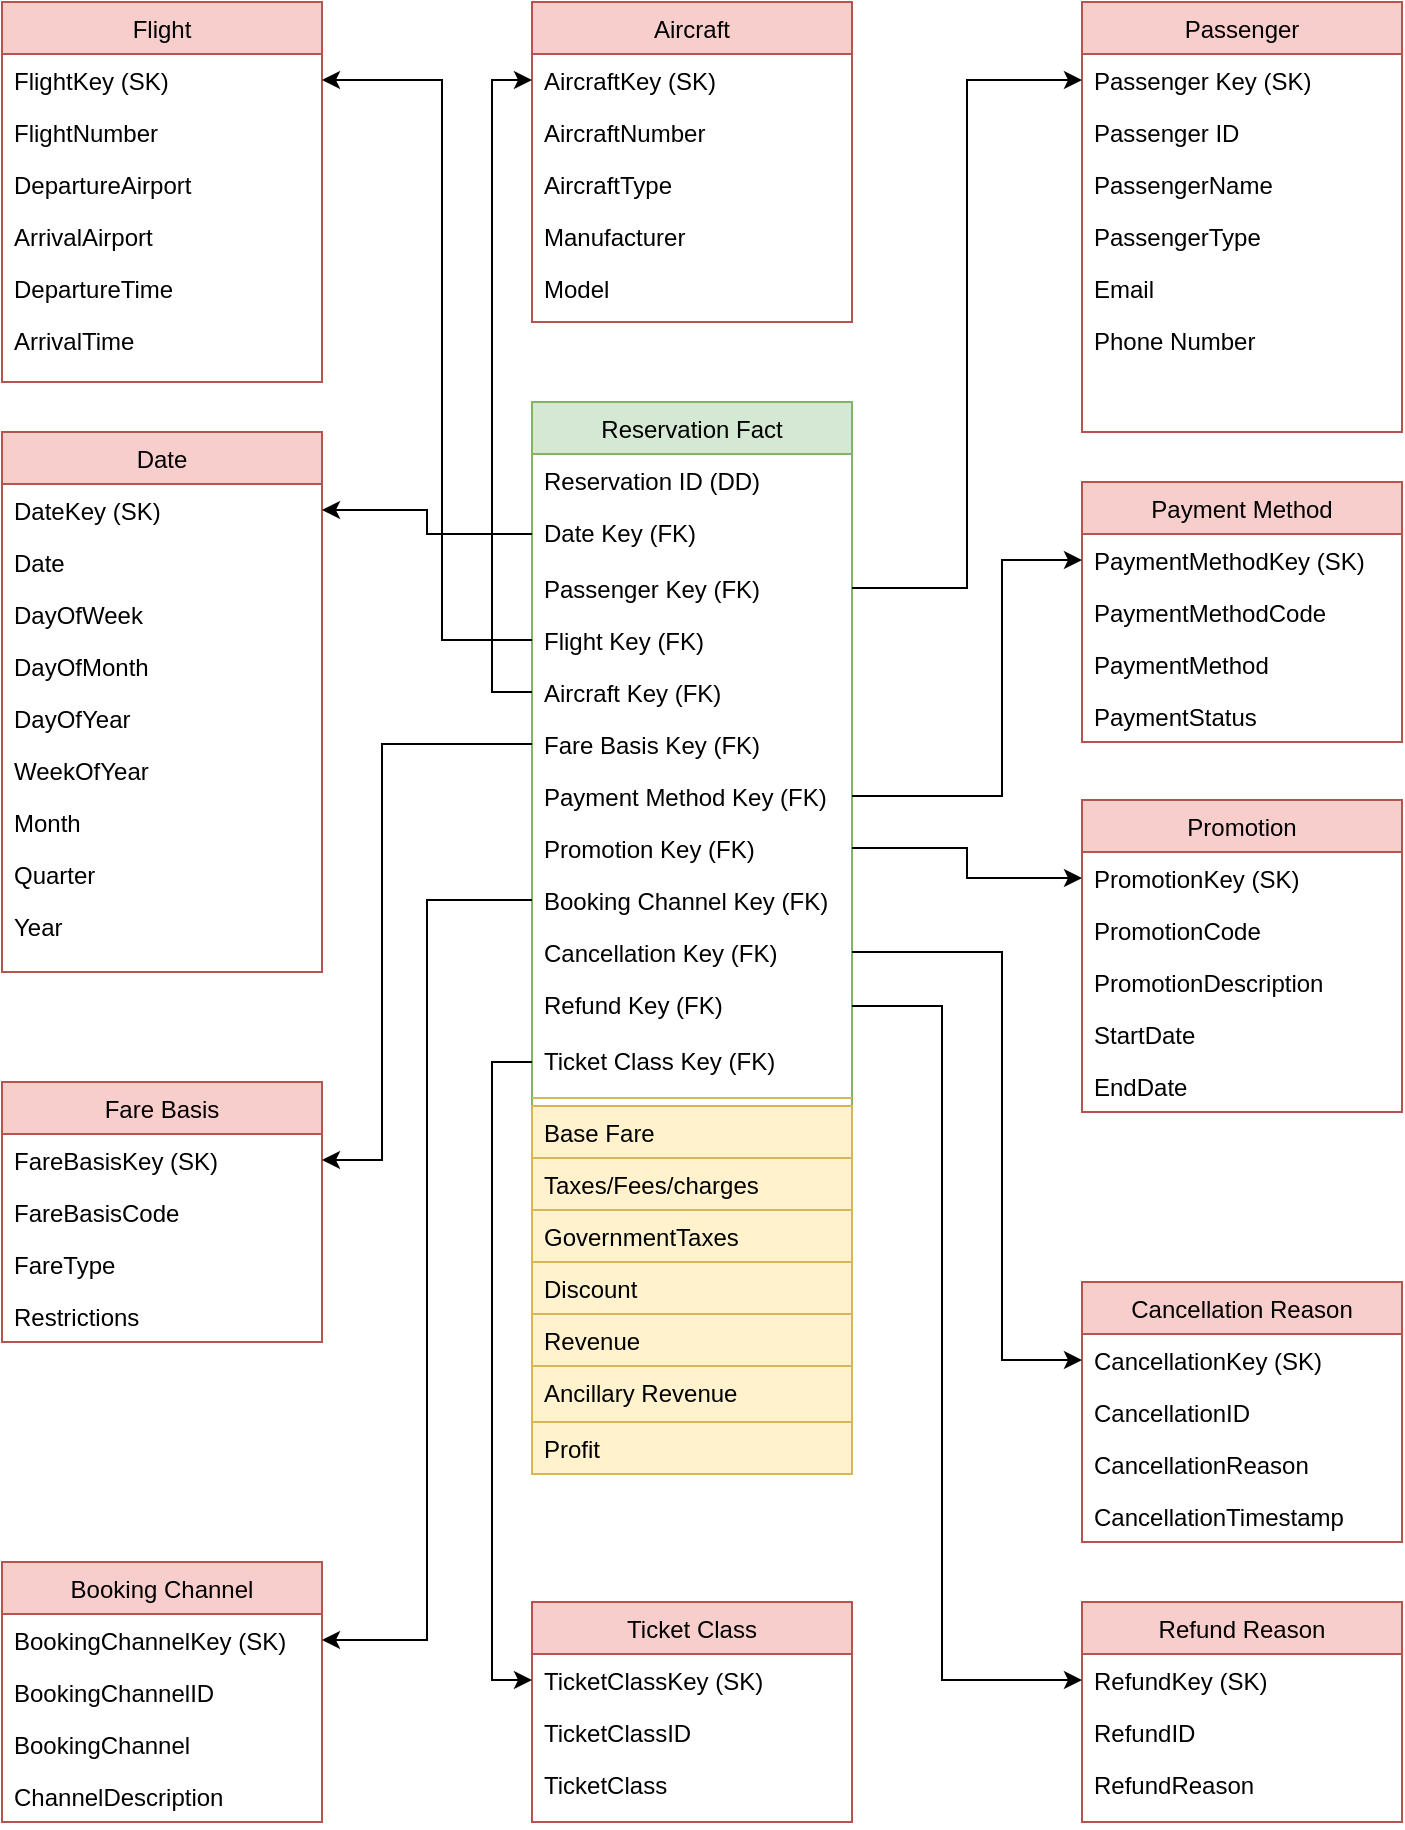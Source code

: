 <mxfile version="22.0.3" type="device" pages="2">
  <diagram id="C5RBs43oDa-KdzZeNtuy" name="Page-1">
    <mxGraphModel dx="1594" dy="2114" grid="1" gridSize="10" guides="1" tooltips="1" connect="1" arrows="1" fold="1" page="1" pageScale="1" pageWidth="827" pageHeight="1169" math="0" shadow="0">
      <root>
        <mxCell id="WIyWlLk6GJQsqaUBKTNV-0" />
        <mxCell id="WIyWlLk6GJQsqaUBKTNV-1" parent="WIyWlLk6GJQsqaUBKTNV-0" />
        <mxCell id="cVLcB30AwRILhtcYXm7A-12" value="Reservation Fact" style="swimlane;fontStyle=0;align=center;verticalAlign=top;childLayout=stackLayout;horizontal=1;startSize=26;horizontalStack=0;resizeParent=1;resizeLast=0;collapsible=1;marginBottom=0;rounded=0;shadow=0;strokeWidth=1;fillColor=#d5e8d4;strokeColor=#82b366;" parent="WIyWlLk6GJQsqaUBKTNV-1" vertex="1">
          <mxGeometry x="365" y="30" width="160" height="536" as="geometry">
            <mxRectangle x="550" y="140" width="160" height="26" as="alternateBounds" />
          </mxGeometry>
        </mxCell>
        <mxCell id="cVLcB30AwRILhtcYXm7A-13" value="Reservation ID (DD)" style="text;align=left;verticalAlign=top;spacingLeft=4;spacingRight=4;overflow=hidden;rotatable=0;points=[[0,0.5],[1,0.5]];portConstraint=eastwest;" parent="cVLcB30AwRILhtcYXm7A-12" vertex="1">
          <mxGeometry y="26" width="160" height="26" as="geometry" />
        </mxCell>
        <mxCell id="cVLcB30AwRILhtcYXm7A-14" value="Date Key (FK)" style="text;align=left;verticalAlign=top;spacingLeft=4;spacingRight=4;overflow=hidden;rotatable=0;points=[[0,0.5],[1,0.5]];portConstraint=eastwest;rounded=0;shadow=0;html=0;" parent="cVLcB30AwRILhtcYXm7A-12" vertex="1">
          <mxGeometry y="52" width="160" height="28" as="geometry" />
        </mxCell>
        <mxCell id="cVLcB30AwRILhtcYXm7A-15" value="Passenger Key (FK)" style="text;align=left;verticalAlign=top;spacingLeft=4;spacingRight=4;overflow=hidden;rotatable=0;points=[[0,0.5],[1,0.5]];portConstraint=eastwest;rounded=0;shadow=0;html=0;" parent="cVLcB30AwRILhtcYXm7A-12" vertex="1">
          <mxGeometry y="80" width="160" height="26" as="geometry" />
        </mxCell>
        <mxCell id="cVLcB30AwRILhtcYXm7A-16" value="Flight Key (FK)" style="text;align=left;verticalAlign=top;spacingLeft=4;spacingRight=4;overflow=hidden;rotatable=0;points=[[0,0.5],[1,0.5]];portConstraint=eastwest;" parent="cVLcB30AwRILhtcYXm7A-12" vertex="1">
          <mxGeometry y="106" width="160" height="26" as="geometry" />
        </mxCell>
        <mxCell id="cVLcB30AwRILhtcYXm7A-17" value="Aircraft Key (FK)" style="text;align=left;verticalAlign=top;spacingLeft=4;spacingRight=4;overflow=hidden;rotatable=0;points=[[0,0.5],[1,0.5]];portConstraint=eastwest;rounded=0;shadow=0;html=0;" parent="cVLcB30AwRILhtcYXm7A-12" vertex="1">
          <mxGeometry y="132" width="160" height="26" as="geometry" />
        </mxCell>
        <mxCell id="cVLcB30AwRILhtcYXm7A-18" value="Fare Basis Key (FK)&#xa; " style="text;align=left;verticalAlign=top;spacingLeft=4;spacingRight=4;overflow=hidden;rotatable=0;points=[[0,0.5],[1,0.5]];portConstraint=eastwest;" parent="cVLcB30AwRILhtcYXm7A-12" vertex="1">
          <mxGeometry y="158" width="160" height="26" as="geometry" />
        </mxCell>
        <mxCell id="cVLcB30AwRILhtcYXm7A-19" value="Payment Method Key (FK)" style="text;align=left;verticalAlign=top;spacingLeft=4;spacingRight=4;overflow=hidden;rotatable=0;points=[[0,0.5],[1,0.5]];portConstraint=eastwest;rounded=0;shadow=0;html=0;" parent="cVLcB30AwRILhtcYXm7A-12" vertex="1">
          <mxGeometry y="184" width="160" height="26" as="geometry" />
        </mxCell>
        <mxCell id="cVLcB30AwRILhtcYXm7A-20" value="Promotion Key (FK)" style="text;align=left;verticalAlign=top;spacingLeft=4;spacingRight=4;overflow=hidden;rotatable=0;points=[[0,0.5],[1,0.5]];portConstraint=eastwest;rounded=0;shadow=0;html=0;" parent="cVLcB30AwRILhtcYXm7A-12" vertex="1">
          <mxGeometry y="210" width="160" height="26" as="geometry" />
        </mxCell>
        <mxCell id="cVLcB30AwRILhtcYXm7A-21" value="Booking Channel Key (FK)" style="text;align=left;verticalAlign=top;spacingLeft=4;spacingRight=4;overflow=hidden;rotatable=0;points=[[0,0.5],[1,0.5]];portConstraint=eastwest;" parent="cVLcB30AwRILhtcYXm7A-12" vertex="1">
          <mxGeometry y="236" width="160" height="26" as="geometry" />
        </mxCell>
        <mxCell id="cVLcB30AwRILhtcYXm7A-22" value="Cancellation Key (FK)" style="text;align=left;verticalAlign=top;spacingLeft=4;spacingRight=4;overflow=hidden;rotatable=0;points=[[0,0.5],[1,0.5]];portConstraint=eastwest;" parent="cVLcB30AwRILhtcYXm7A-12" vertex="1">
          <mxGeometry y="262" width="160" height="26" as="geometry" />
        </mxCell>
        <mxCell id="cVLcB30AwRILhtcYXm7A-23" value="Refund Key (FK)" style="text;align=left;verticalAlign=top;spacingLeft=4;spacingRight=4;overflow=hidden;rotatable=0;points=[[0,0.5],[1,0.5]];portConstraint=eastwest;rounded=0;shadow=0;html=0;" parent="cVLcB30AwRILhtcYXm7A-12" vertex="1">
          <mxGeometry y="288" width="160" height="28" as="geometry" />
        </mxCell>
        <mxCell id="cVLcB30AwRILhtcYXm7A-24" value="Ticket Class Key (FK)" style="text;align=left;verticalAlign=top;spacingLeft=4;spacingRight=4;overflow=hidden;rotatable=0;points=[[0,0.5],[1,0.5]];portConstraint=eastwest;rounded=0;shadow=0;html=0;" parent="cVLcB30AwRILhtcYXm7A-12" vertex="1">
          <mxGeometry y="316" width="160" height="28" as="geometry" />
        </mxCell>
        <mxCell id="cVLcB30AwRILhtcYXm7A-25" value="" style="line;html=1;strokeWidth=1;align=left;verticalAlign=middle;spacingTop=-1;spacingLeft=3;spacingRight=3;rotatable=0;labelPosition=right;points=[];portConstraint=eastwest;fillColor=#fff2cc;strokeColor=#d6b656;" parent="cVLcB30AwRILhtcYXm7A-12" vertex="1">
          <mxGeometry y="344" width="160" height="8" as="geometry" />
        </mxCell>
        <mxCell id="cVLcB30AwRILhtcYXm7A-26" value="Base Fare" style="text;align=left;verticalAlign=top;spacingLeft=4;spacingRight=4;overflow=hidden;rotatable=0;points=[[0,0.5],[1,0.5]];portConstraint=eastwest;rounded=0;shadow=0;html=0;fillColor=#fff2cc;strokeColor=#d6b656;" parent="cVLcB30AwRILhtcYXm7A-12" vertex="1">
          <mxGeometry y="352" width="160" height="26" as="geometry" />
        </mxCell>
        <mxCell id="cVLcB30AwRILhtcYXm7A-27" value="Taxes/Fees/charges" style="text;align=left;verticalAlign=top;spacingLeft=4;spacingRight=4;overflow=hidden;rotatable=0;points=[[0,0.5],[1,0.5]];portConstraint=eastwest;rounded=0;shadow=0;html=0;fillColor=#fff2cc;strokeColor=#d6b656;" parent="cVLcB30AwRILhtcYXm7A-12" vertex="1">
          <mxGeometry y="378" width="160" height="26" as="geometry" />
        </mxCell>
        <mxCell id="cVLcB30AwRILhtcYXm7A-28" value="GovernmentTaxes" style="text;align=left;verticalAlign=top;spacingLeft=4;spacingRight=4;overflow=hidden;rotatable=0;points=[[0,0.5],[1,0.5]];portConstraint=eastwest;rounded=0;shadow=0;html=0;fillColor=#fff2cc;strokeColor=#d6b656;" parent="cVLcB30AwRILhtcYXm7A-12" vertex="1">
          <mxGeometry y="404" width="160" height="26" as="geometry" />
        </mxCell>
        <mxCell id="cVLcB30AwRILhtcYXm7A-29" value="Discount&#xa;" style="text;align=left;verticalAlign=top;spacingLeft=4;spacingRight=4;overflow=hidden;rotatable=0;points=[[0,0.5],[1,0.5]];portConstraint=eastwest;rounded=0;shadow=0;html=0;fillColor=#fff2cc;strokeColor=#d6b656;" parent="cVLcB30AwRILhtcYXm7A-12" vertex="1">
          <mxGeometry y="430" width="160" height="26" as="geometry" />
        </mxCell>
        <mxCell id="cVLcB30AwRILhtcYXm7A-30" value="Revenue" style="text;align=left;verticalAlign=top;spacingLeft=4;spacingRight=4;overflow=hidden;rotatable=0;points=[[0,0.5],[1,0.5]];portConstraint=eastwest;rounded=0;shadow=0;html=0;fillColor=#fff2cc;strokeColor=#d6b656;" parent="cVLcB30AwRILhtcYXm7A-12" vertex="1">
          <mxGeometry y="456" width="160" height="26" as="geometry" />
        </mxCell>
        <mxCell id="cVLcB30AwRILhtcYXm7A-31" value="Ancillary Revenue" style="text;align=left;verticalAlign=top;spacingLeft=4;spacingRight=4;overflow=hidden;rotatable=0;points=[[0,0.5],[1,0.5]];portConstraint=eastwest;rounded=0;shadow=0;html=0;fillColor=#fff2cc;strokeColor=#d6b656;" parent="cVLcB30AwRILhtcYXm7A-12" vertex="1">
          <mxGeometry y="482" width="160" height="28" as="geometry" />
        </mxCell>
        <mxCell id="cVLcB30AwRILhtcYXm7A-32" value="Profit" style="text;align=left;verticalAlign=top;spacingLeft=4;spacingRight=4;overflow=hidden;rotatable=0;points=[[0,0.5],[1,0.5]];portConstraint=eastwest;rounded=0;shadow=0;html=0;fillColor=#fff2cc;strokeColor=#d6b656;" parent="cVLcB30AwRILhtcYXm7A-12" vertex="1">
          <mxGeometry y="510" width="160" height="26" as="geometry" />
        </mxCell>
        <mxCell id="cVLcB30AwRILhtcYXm7A-33" value="Passenger" style="swimlane;fontStyle=0;align=center;verticalAlign=top;childLayout=stackLayout;horizontal=1;startSize=26;horizontalStack=0;resizeParent=1;resizeLast=0;collapsible=1;marginBottom=0;rounded=0;shadow=0;strokeWidth=1;fillColor=#f8cecc;strokeColor=#b85450;" parent="WIyWlLk6GJQsqaUBKTNV-1" vertex="1">
          <mxGeometry x="640" y="-170" width="160" height="215" as="geometry">
            <mxRectangle x="550" y="140" width="160" height="26" as="alternateBounds" />
          </mxGeometry>
        </mxCell>
        <mxCell id="cVLcB30AwRILhtcYXm7A-34" value="Passenger Key (SK)" style="text;align=left;verticalAlign=top;spacingLeft=4;spacingRight=4;overflow=hidden;rotatable=0;points=[[0,0.5],[1,0.5]];portConstraint=eastwest;" parent="cVLcB30AwRILhtcYXm7A-33" vertex="1">
          <mxGeometry y="26" width="160" height="26" as="geometry" />
        </mxCell>
        <mxCell id="cVLcB30AwRILhtcYXm7A-35" value="Passenger ID" style="text;align=left;verticalAlign=top;spacingLeft=4;spacingRight=4;overflow=hidden;rotatable=0;points=[[0,0.5],[1,0.5]];portConstraint=eastwest;rounded=0;shadow=0;html=0;" parent="cVLcB30AwRILhtcYXm7A-33" vertex="1">
          <mxGeometry y="52" width="160" height="26" as="geometry" />
        </mxCell>
        <mxCell id="cVLcB30AwRILhtcYXm7A-36" value="PassengerName" style="text;align=left;verticalAlign=top;spacingLeft=4;spacingRight=4;overflow=hidden;rotatable=0;points=[[0,0.5],[1,0.5]];portConstraint=eastwest;" parent="cVLcB30AwRILhtcYXm7A-33" vertex="1">
          <mxGeometry y="78" width="160" height="26" as="geometry" />
        </mxCell>
        <mxCell id="cVLcB30AwRILhtcYXm7A-37" value="PassengerType" style="text;align=left;verticalAlign=top;spacingLeft=4;spacingRight=4;overflow=hidden;rotatable=0;points=[[0,0.5],[1,0.5]];portConstraint=eastwest;rounded=0;shadow=0;html=0;" parent="cVLcB30AwRILhtcYXm7A-33" vertex="1">
          <mxGeometry y="104" width="160" height="26" as="geometry" />
        </mxCell>
        <mxCell id="cVLcB30AwRILhtcYXm7A-38" value="Email" style="text;align=left;verticalAlign=top;spacingLeft=4;spacingRight=4;overflow=hidden;rotatable=0;points=[[0,0.5],[1,0.5]];portConstraint=eastwest;rounded=0;shadow=0;html=0;" parent="cVLcB30AwRILhtcYXm7A-33" vertex="1">
          <mxGeometry y="130" width="160" height="26" as="geometry" />
        </mxCell>
        <mxCell id="cVLcB30AwRILhtcYXm7A-39" value="Phone Number" style="text;align=left;verticalAlign=top;spacingLeft=4;spacingRight=4;overflow=hidden;rotatable=0;points=[[0,0.5],[1,0.5]];portConstraint=eastwest;rounded=0;shadow=0;html=0;" parent="cVLcB30AwRILhtcYXm7A-33" vertex="1">
          <mxGeometry y="156" width="160" height="26" as="geometry" />
        </mxCell>
        <mxCell id="cVLcB30AwRILhtcYXm7A-41" value="Flight" style="swimlane;fontStyle=0;align=center;verticalAlign=top;childLayout=stackLayout;horizontal=1;startSize=26;horizontalStack=0;resizeParent=1;resizeLast=0;collapsible=1;marginBottom=0;rounded=0;shadow=0;strokeWidth=1;fillColor=#f8cecc;strokeColor=#b85450;" parent="WIyWlLk6GJQsqaUBKTNV-1" vertex="1">
          <mxGeometry x="100" y="-170" width="160" height="190" as="geometry">
            <mxRectangle x="550" y="140" width="160" height="26" as="alternateBounds" />
          </mxGeometry>
        </mxCell>
        <mxCell id="cVLcB30AwRILhtcYXm7A-42" value="FlightKey (SK)" style="text;align=left;verticalAlign=top;spacingLeft=4;spacingRight=4;overflow=hidden;rotatable=0;points=[[0,0.5],[1,0.5]];portConstraint=eastwest;" parent="cVLcB30AwRILhtcYXm7A-41" vertex="1">
          <mxGeometry y="26" width="160" height="26" as="geometry" />
        </mxCell>
        <mxCell id="cVLcB30AwRILhtcYXm7A-43" value="FlightNumber" style="text;align=left;verticalAlign=top;spacingLeft=4;spacingRight=4;overflow=hidden;rotatable=0;points=[[0,0.5],[1,0.5]];portConstraint=eastwest;rounded=0;shadow=0;html=0;" parent="cVLcB30AwRILhtcYXm7A-41" vertex="1">
          <mxGeometry y="52" width="160" height="26" as="geometry" />
        </mxCell>
        <mxCell id="cVLcB30AwRILhtcYXm7A-44" value="DepartureAirport" style="text;align=left;verticalAlign=top;spacingLeft=4;spacingRight=4;overflow=hidden;rotatable=0;points=[[0,0.5],[1,0.5]];portConstraint=eastwest;" parent="cVLcB30AwRILhtcYXm7A-41" vertex="1">
          <mxGeometry y="78" width="160" height="26" as="geometry" />
        </mxCell>
        <mxCell id="cVLcB30AwRILhtcYXm7A-45" value="ArrivalAirport" style="text;align=left;verticalAlign=top;spacingLeft=4;spacingRight=4;overflow=hidden;rotatable=0;points=[[0,0.5],[1,0.5]];portConstraint=eastwest;rounded=0;shadow=0;html=0;" parent="cVLcB30AwRILhtcYXm7A-41" vertex="1">
          <mxGeometry y="104" width="160" height="26" as="geometry" />
        </mxCell>
        <mxCell id="cVLcB30AwRILhtcYXm7A-46" value="DepartureTime " style="text;align=left;verticalAlign=top;spacingLeft=4;spacingRight=4;overflow=hidden;rotatable=0;points=[[0,0.5],[1,0.5]];portConstraint=eastwest;rounded=0;shadow=0;html=0;" parent="cVLcB30AwRILhtcYXm7A-41" vertex="1">
          <mxGeometry y="130" width="160" height="26" as="geometry" />
        </mxCell>
        <mxCell id="cVLcB30AwRILhtcYXm7A-47" value="ArrivalTime " style="text;align=left;verticalAlign=top;spacingLeft=4;spacingRight=4;overflow=hidden;rotatable=0;points=[[0,0.5],[1,0.5]];portConstraint=eastwest;rounded=0;shadow=0;html=0;" parent="cVLcB30AwRILhtcYXm7A-41" vertex="1">
          <mxGeometry y="156" width="160" height="26" as="geometry" />
        </mxCell>
        <mxCell id="cVLcB30AwRILhtcYXm7A-48" value="Aircraft" style="swimlane;fontStyle=0;align=center;verticalAlign=top;childLayout=stackLayout;horizontal=1;startSize=26;horizontalStack=0;resizeParent=1;resizeLast=0;collapsible=1;marginBottom=0;rounded=0;shadow=0;strokeWidth=1;fillColor=#f8cecc;strokeColor=#b85450;" parent="WIyWlLk6GJQsqaUBKTNV-1" vertex="1">
          <mxGeometry x="365" y="-170" width="160" height="160" as="geometry">
            <mxRectangle x="550" y="140" width="160" height="26" as="alternateBounds" />
          </mxGeometry>
        </mxCell>
        <mxCell id="cVLcB30AwRILhtcYXm7A-49" value="AircraftKey (SK)" style="text;align=left;verticalAlign=top;spacingLeft=4;spacingRight=4;overflow=hidden;rotatable=0;points=[[0,0.5],[1,0.5]];portConstraint=eastwest;" parent="cVLcB30AwRILhtcYXm7A-48" vertex="1">
          <mxGeometry y="26" width="160" height="26" as="geometry" />
        </mxCell>
        <mxCell id="cVLcB30AwRILhtcYXm7A-50" value="AircraftNumber" style="text;align=left;verticalAlign=top;spacingLeft=4;spacingRight=4;overflow=hidden;rotatable=0;points=[[0,0.5],[1,0.5]];portConstraint=eastwest;rounded=0;shadow=0;html=0;" parent="cVLcB30AwRILhtcYXm7A-48" vertex="1">
          <mxGeometry y="52" width="160" height="26" as="geometry" />
        </mxCell>
        <mxCell id="cVLcB30AwRILhtcYXm7A-51" value="AircraftType " style="text;align=left;verticalAlign=top;spacingLeft=4;spacingRight=4;overflow=hidden;rotatable=0;points=[[0,0.5],[1,0.5]];portConstraint=eastwest;" parent="cVLcB30AwRILhtcYXm7A-48" vertex="1">
          <mxGeometry y="78" width="160" height="26" as="geometry" />
        </mxCell>
        <mxCell id="cVLcB30AwRILhtcYXm7A-52" value="Manufacturer " style="text;align=left;verticalAlign=top;spacingLeft=4;spacingRight=4;overflow=hidden;rotatable=0;points=[[0,0.5],[1,0.5]];portConstraint=eastwest;rounded=0;shadow=0;html=0;" parent="cVLcB30AwRILhtcYXm7A-48" vertex="1">
          <mxGeometry y="104" width="160" height="26" as="geometry" />
        </mxCell>
        <mxCell id="cVLcB30AwRILhtcYXm7A-53" value="Model" style="text;align=left;verticalAlign=top;spacingLeft=4;spacingRight=4;overflow=hidden;rotatable=0;points=[[0,0.5],[1,0.5]];portConstraint=eastwest;rounded=0;shadow=0;html=0;" parent="cVLcB30AwRILhtcYXm7A-48" vertex="1">
          <mxGeometry y="130" width="160" height="26" as="geometry" />
        </mxCell>
        <mxCell id="cVLcB30AwRILhtcYXm7A-54" value="Fare Basis" style="swimlane;fontStyle=0;align=center;verticalAlign=top;childLayout=stackLayout;horizontal=1;startSize=26;horizontalStack=0;resizeParent=1;resizeLast=0;collapsible=1;marginBottom=0;rounded=0;shadow=0;strokeWidth=1;fillColor=#f8cecc;strokeColor=#b85450;" parent="WIyWlLk6GJQsqaUBKTNV-1" vertex="1">
          <mxGeometry x="100" y="370" width="160" height="130" as="geometry">
            <mxRectangle x="550" y="140" width="160" height="26" as="alternateBounds" />
          </mxGeometry>
        </mxCell>
        <mxCell id="cVLcB30AwRILhtcYXm7A-55" value="FareBasisKey (SK)" style="text;align=left;verticalAlign=top;spacingLeft=4;spacingRight=4;overflow=hidden;rotatable=0;points=[[0,0.5],[1,0.5]];portConstraint=eastwest;" parent="cVLcB30AwRILhtcYXm7A-54" vertex="1">
          <mxGeometry y="26" width="160" height="26" as="geometry" />
        </mxCell>
        <mxCell id="cVLcB30AwRILhtcYXm7A-56" value="FareBasisCode" style="text;align=left;verticalAlign=top;spacingLeft=4;spacingRight=4;overflow=hidden;rotatable=0;points=[[0,0.5],[1,0.5]];portConstraint=eastwest;rounded=0;shadow=0;html=0;" parent="cVLcB30AwRILhtcYXm7A-54" vertex="1">
          <mxGeometry y="52" width="160" height="26" as="geometry" />
        </mxCell>
        <mxCell id="cVLcB30AwRILhtcYXm7A-57" value="FareType" style="text;align=left;verticalAlign=top;spacingLeft=4;spacingRight=4;overflow=hidden;rotatable=0;points=[[0,0.5],[1,0.5]];portConstraint=eastwest;" parent="cVLcB30AwRILhtcYXm7A-54" vertex="1">
          <mxGeometry y="78" width="160" height="26" as="geometry" />
        </mxCell>
        <mxCell id="cVLcB30AwRILhtcYXm7A-58" value="Restrictions" style="text;align=left;verticalAlign=top;spacingLeft=4;spacingRight=4;overflow=hidden;rotatable=0;points=[[0,0.5],[1,0.5]];portConstraint=eastwest;rounded=0;shadow=0;html=0;" parent="cVLcB30AwRILhtcYXm7A-54" vertex="1">
          <mxGeometry y="104" width="160" height="26" as="geometry" />
        </mxCell>
        <mxCell id="cVLcB30AwRILhtcYXm7A-59" value="Payment Method" style="swimlane;fontStyle=0;align=center;verticalAlign=top;childLayout=stackLayout;horizontal=1;startSize=26;horizontalStack=0;resizeParent=1;resizeLast=0;collapsible=1;marginBottom=0;rounded=0;shadow=0;strokeWidth=1;fillColor=#f8cecc;strokeColor=#b85450;" parent="WIyWlLk6GJQsqaUBKTNV-1" vertex="1">
          <mxGeometry x="640" y="70" width="160" height="130" as="geometry">
            <mxRectangle x="550" y="140" width="160" height="26" as="alternateBounds" />
          </mxGeometry>
        </mxCell>
        <mxCell id="cVLcB30AwRILhtcYXm7A-60" value="PaymentMethodKey (SK)" style="text;align=left;verticalAlign=top;spacingLeft=4;spacingRight=4;overflow=hidden;rotatable=0;points=[[0,0.5],[1,0.5]];portConstraint=eastwest;" parent="cVLcB30AwRILhtcYXm7A-59" vertex="1">
          <mxGeometry y="26" width="160" height="26" as="geometry" />
        </mxCell>
        <mxCell id="cVLcB30AwRILhtcYXm7A-61" value="PaymentMethodCode" style="text;align=left;verticalAlign=top;spacingLeft=4;spacingRight=4;overflow=hidden;rotatable=0;points=[[0,0.5],[1,0.5]];portConstraint=eastwest;rounded=0;shadow=0;html=0;" parent="cVLcB30AwRILhtcYXm7A-59" vertex="1">
          <mxGeometry y="52" width="160" height="26" as="geometry" />
        </mxCell>
        <mxCell id="cVLcB30AwRILhtcYXm7A-62" value="PaymentMethod" style="text;align=left;verticalAlign=top;spacingLeft=4;spacingRight=4;overflow=hidden;rotatable=0;points=[[0,0.5],[1,0.5]];portConstraint=eastwest;" parent="cVLcB30AwRILhtcYXm7A-59" vertex="1">
          <mxGeometry y="78" width="160" height="26" as="geometry" />
        </mxCell>
        <mxCell id="cVLcB30AwRILhtcYXm7A-63" value="PaymentStatus" style="text;align=left;verticalAlign=top;spacingLeft=4;spacingRight=4;overflow=hidden;rotatable=0;points=[[0,0.5],[1,0.5]];portConstraint=eastwest;rounded=0;shadow=0;html=0;" parent="cVLcB30AwRILhtcYXm7A-59" vertex="1">
          <mxGeometry y="104" width="160" height="26" as="geometry" />
        </mxCell>
        <mxCell id="cVLcB30AwRILhtcYXm7A-64" value="Promotion" style="swimlane;fontStyle=0;align=center;verticalAlign=top;childLayout=stackLayout;horizontal=1;startSize=26;horizontalStack=0;resizeParent=1;resizeLast=0;collapsible=1;marginBottom=0;rounded=0;shadow=0;strokeWidth=1;fillColor=#f8cecc;strokeColor=#b85450;" parent="WIyWlLk6GJQsqaUBKTNV-1" vertex="1">
          <mxGeometry x="640" y="229" width="160" height="156" as="geometry">
            <mxRectangle x="550" y="140" width="160" height="26" as="alternateBounds" />
          </mxGeometry>
        </mxCell>
        <mxCell id="cVLcB30AwRILhtcYXm7A-65" value="PromotionKey (SK)" style="text;align=left;verticalAlign=top;spacingLeft=4;spacingRight=4;overflow=hidden;rotatable=0;points=[[0,0.5],[1,0.5]];portConstraint=eastwest;" parent="cVLcB30AwRILhtcYXm7A-64" vertex="1">
          <mxGeometry y="26" width="160" height="26" as="geometry" />
        </mxCell>
        <mxCell id="cVLcB30AwRILhtcYXm7A-66" value="PromotionCode" style="text;align=left;verticalAlign=top;spacingLeft=4;spacingRight=4;overflow=hidden;rotatable=0;points=[[0,0.5],[1,0.5]];portConstraint=eastwest;rounded=0;shadow=0;html=0;" parent="cVLcB30AwRILhtcYXm7A-64" vertex="1">
          <mxGeometry y="52" width="160" height="26" as="geometry" />
        </mxCell>
        <mxCell id="cVLcB30AwRILhtcYXm7A-67" value="PromotionDescription" style="text;align=left;verticalAlign=top;spacingLeft=4;spacingRight=4;overflow=hidden;rotatable=0;points=[[0,0.5],[1,0.5]];portConstraint=eastwest;" parent="cVLcB30AwRILhtcYXm7A-64" vertex="1">
          <mxGeometry y="78" width="160" height="26" as="geometry" />
        </mxCell>
        <mxCell id="cVLcB30AwRILhtcYXm7A-68" value="StartDate" style="text;align=left;verticalAlign=top;spacingLeft=4;spacingRight=4;overflow=hidden;rotatable=0;points=[[0,0.5],[1,0.5]];portConstraint=eastwest;rounded=0;shadow=0;html=0;" parent="cVLcB30AwRILhtcYXm7A-64" vertex="1">
          <mxGeometry y="104" width="160" height="26" as="geometry" />
        </mxCell>
        <mxCell id="cVLcB30AwRILhtcYXm7A-69" value="EndDate" style="text;align=left;verticalAlign=top;spacingLeft=4;spacingRight=4;overflow=hidden;rotatable=0;points=[[0,0.5],[1,0.5]];portConstraint=eastwest;rounded=0;shadow=0;html=0;" parent="cVLcB30AwRILhtcYXm7A-64" vertex="1">
          <mxGeometry y="130" width="160" height="26" as="geometry" />
        </mxCell>
        <mxCell id="cVLcB30AwRILhtcYXm7A-70" value="Booking Channel" style="swimlane;fontStyle=0;align=center;verticalAlign=top;childLayout=stackLayout;horizontal=1;startSize=26;horizontalStack=0;resizeParent=1;resizeLast=0;collapsible=1;marginBottom=0;rounded=0;shadow=0;strokeWidth=1;fillColor=#f8cecc;strokeColor=#b85450;" parent="WIyWlLk6GJQsqaUBKTNV-1" vertex="1">
          <mxGeometry x="100" y="610" width="160" height="130" as="geometry">
            <mxRectangle x="550" y="140" width="160" height="26" as="alternateBounds" />
          </mxGeometry>
        </mxCell>
        <mxCell id="cVLcB30AwRILhtcYXm7A-71" value="BookingChannelKey (SK)" style="text;align=left;verticalAlign=top;spacingLeft=4;spacingRight=4;overflow=hidden;rotatable=0;points=[[0,0.5],[1,0.5]];portConstraint=eastwest;" parent="cVLcB30AwRILhtcYXm7A-70" vertex="1">
          <mxGeometry y="26" width="160" height="26" as="geometry" />
        </mxCell>
        <mxCell id="cVLcB30AwRILhtcYXm7A-72" value="BookingChannelID" style="text;align=left;verticalAlign=top;spacingLeft=4;spacingRight=4;overflow=hidden;rotatable=0;points=[[0,0.5],[1,0.5]];portConstraint=eastwest;" parent="cVLcB30AwRILhtcYXm7A-70" vertex="1">
          <mxGeometry y="52" width="160" height="26" as="geometry" />
        </mxCell>
        <mxCell id="cVLcB30AwRILhtcYXm7A-73" value="BookingChannel" style="text;align=left;verticalAlign=top;spacingLeft=4;spacingRight=4;overflow=hidden;rotatable=0;points=[[0,0.5],[1,0.5]];portConstraint=eastwest;rounded=0;shadow=0;html=0;" parent="cVLcB30AwRILhtcYXm7A-70" vertex="1">
          <mxGeometry y="78" width="160" height="26" as="geometry" />
        </mxCell>
        <mxCell id="cVLcB30AwRILhtcYXm7A-74" value="ChannelDescription" style="text;align=left;verticalAlign=top;spacingLeft=4;spacingRight=4;overflow=hidden;rotatable=0;points=[[0,0.5],[1,0.5]];portConstraint=eastwest;" parent="cVLcB30AwRILhtcYXm7A-70" vertex="1">
          <mxGeometry y="104" width="160" height="26" as="geometry" />
        </mxCell>
        <mxCell id="cVLcB30AwRILhtcYXm7A-75" value="Cancellation Reason " style="swimlane;fontStyle=0;align=center;verticalAlign=top;childLayout=stackLayout;horizontal=1;startSize=26;horizontalStack=0;resizeParent=1;resizeLast=0;collapsible=1;marginBottom=0;rounded=0;shadow=0;strokeWidth=1;fillColor=#f8cecc;strokeColor=#b85450;" parent="WIyWlLk6GJQsqaUBKTNV-1" vertex="1">
          <mxGeometry x="640" y="470" width="160" height="130" as="geometry">
            <mxRectangle x="550" y="140" width="160" height="26" as="alternateBounds" />
          </mxGeometry>
        </mxCell>
        <mxCell id="cVLcB30AwRILhtcYXm7A-76" value="CancellationKey (SK)" style="text;align=left;verticalAlign=top;spacingLeft=4;spacingRight=4;overflow=hidden;rotatable=0;points=[[0,0.5],[1,0.5]];portConstraint=eastwest;" parent="cVLcB30AwRILhtcYXm7A-75" vertex="1">
          <mxGeometry y="26" width="160" height="26" as="geometry" />
        </mxCell>
        <mxCell id="cVLcB30AwRILhtcYXm7A-77" value="CancellationID" style="text;align=left;verticalAlign=top;spacingLeft=4;spacingRight=4;overflow=hidden;rotatable=0;points=[[0,0.5],[1,0.5]];portConstraint=eastwest;" parent="cVLcB30AwRILhtcYXm7A-75" vertex="1">
          <mxGeometry y="52" width="160" height="26" as="geometry" />
        </mxCell>
        <mxCell id="cVLcB30AwRILhtcYXm7A-78" value="CancellationReason" style="text;align=left;verticalAlign=top;spacingLeft=4;spacingRight=4;overflow=hidden;rotatable=0;points=[[0,0.5],[1,0.5]];portConstraint=eastwest;rounded=0;shadow=0;html=0;" parent="cVLcB30AwRILhtcYXm7A-75" vertex="1">
          <mxGeometry y="78" width="160" height="26" as="geometry" />
        </mxCell>
        <mxCell id="cVLcB30AwRILhtcYXm7A-79" value="CancellationTimestamp" style="text;align=left;verticalAlign=top;spacingLeft=4;spacingRight=4;overflow=hidden;rotatable=0;points=[[0,0.5],[1,0.5]];portConstraint=eastwest;rounded=0;shadow=0;html=0;" parent="cVLcB30AwRILhtcYXm7A-75" vertex="1">
          <mxGeometry y="104" width="160" height="26" as="geometry" />
        </mxCell>
        <mxCell id="cVLcB30AwRILhtcYXm7A-80" value="Refund Reason" style="swimlane;fontStyle=0;align=center;verticalAlign=top;childLayout=stackLayout;horizontal=1;startSize=26;horizontalStack=0;resizeParent=1;resizeLast=0;collapsible=1;marginBottom=0;rounded=0;shadow=0;strokeWidth=1;fillColor=#f8cecc;strokeColor=#b85450;" parent="WIyWlLk6GJQsqaUBKTNV-1" vertex="1">
          <mxGeometry x="640" y="630" width="160" height="110" as="geometry">
            <mxRectangle x="550" y="140" width="160" height="26" as="alternateBounds" />
          </mxGeometry>
        </mxCell>
        <mxCell id="cVLcB30AwRILhtcYXm7A-81" value="RefundKey (SK)" style="text;align=left;verticalAlign=top;spacingLeft=4;spacingRight=4;overflow=hidden;rotatable=0;points=[[0,0.5],[1,0.5]];portConstraint=eastwest;" parent="cVLcB30AwRILhtcYXm7A-80" vertex="1">
          <mxGeometry y="26" width="160" height="26" as="geometry" />
        </mxCell>
        <mxCell id="cVLcB30AwRILhtcYXm7A-82" value="RefundID" style="text;align=left;verticalAlign=top;spacingLeft=4;spacingRight=4;overflow=hidden;rotatable=0;points=[[0,0.5],[1,0.5]];portConstraint=eastwest;" parent="cVLcB30AwRILhtcYXm7A-80" vertex="1">
          <mxGeometry y="52" width="160" height="26" as="geometry" />
        </mxCell>
        <mxCell id="cVLcB30AwRILhtcYXm7A-83" value="RefundReason" style="text;align=left;verticalAlign=top;spacingLeft=4;spacingRight=4;overflow=hidden;rotatable=0;points=[[0,0.5],[1,0.5]];portConstraint=eastwest;rounded=0;shadow=0;html=0;" parent="cVLcB30AwRILhtcYXm7A-80" vertex="1">
          <mxGeometry y="78" width="160" height="26" as="geometry" />
        </mxCell>
        <mxCell id="cVLcB30AwRILhtcYXm7A-84" value="Ticket Class" style="swimlane;fontStyle=0;align=center;verticalAlign=top;childLayout=stackLayout;horizontal=1;startSize=26;horizontalStack=0;resizeParent=1;resizeLast=0;collapsible=1;marginBottom=0;rounded=0;shadow=0;strokeWidth=1;fillColor=#f8cecc;strokeColor=#b85450;" parent="WIyWlLk6GJQsqaUBKTNV-1" vertex="1">
          <mxGeometry x="365" y="630" width="160" height="110" as="geometry">
            <mxRectangle x="550" y="140" width="160" height="26" as="alternateBounds" />
          </mxGeometry>
        </mxCell>
        <mxCell id="cVLcB30AwRILhtcYXm7A-85" value="TicketClassKey (SK)" style="text;align=left;verticalAlign=top;spacingLeft=4;spacingRight=4;overflow=hidden;rotatable=0;points=[[0,0.5],[1,0.5]];portConstraint=eastwest;" parent="cVLcB30AwRILhtcYXm7A-84" vertex="1">
          <mxGeometry y="26" width="160" height="26" as="geometry" />
        </mxCell>
        <mxCell id="cVLcB30AwRILhtcYXm7A-86" value="TicketClassID" style="text;align=left;verticalAlign=top;spacingLeft=4;spacingRight=4;overflow=hidden;rotatable=0;points=[[0,0.5],[1,0.5]];portConstraint=eastwest;" parent="cVLcB30AwRILhtcYXm7A-84" vertex="1">
          <mxGeometry y="52" width="160" height="26" as="geometry" />
        </mxCell>
        <mxCell id="cVLcB30AwRILhtcYXm7A-87" value="TicketClass" style="text;align=left;verticalAlign=top;spacingLeft=4;spacingRight=4;overflow=hidden;rotatable=0;points=[[0,0.5],[1,0.5]];portConstraint=eastwest;rounded=0;shadow=0;html=0;" parent="cVLcB30AwRILhtcYXm7A-84" vertex="1">
          <mxGeometry y="78" width="160" height="26" as="geometry" />
        </mxCell>
        <mxCell id="cVLcB30AwRILhtcYXm7A-98" value="Date" style="swimlane;fontStyle=0;align=center;verticalAlign=top;childLayout=stackLayout;horizontal=1;startSize=26;horizontalStack=0;resizeParent=1;resizeLast=0;collapsible=1;marginBottom=0;rounded=0;shadow=0;strokeWidth=1;fillColor=#f8cecc;strokeColor=#b85450;" parent="WIyWlLk6GJQsqaUBKTNV-1" vertex="1">
          <mxGeometry x="100" y="45" width="160" height="270" as="geometry">
            <mxRectangle x="550" y="140" width="160" height="26" as="alternateBounds" />
          </mxGeometry>
        </mxCell>
        <mxCell id="cVLcB30AwRILhtcYXm7A-99" value="DateKey (SK)" style="text;align=left;verticalAlign=top;spacingLeft=4;spacingRight=4;overflow=hidden;rotatable=0;points=[[0,0.5],[1,0.5]];portConstraint=eastwest;" parent="cVLcB30AwRILhtcYXm7A-98" vertex="1">
          <mxGeometry y="26" width="160" height="26" as="geometry" />
        </mxCell>
        <mxCell id="cVLcB30AwRILhtcYXm7A-100" value="Date" style="text;align=left;verticalAlign=top;spacingLeft=4;spacingRight=4;overflow=hidden;rotatable=0;points=[[0,0.5],[1,0.5]];portConstraint=eastwest;rounded=0;shadow=0;html=0;" parent="cVLcB30AwRILhtcYXm7A-98" vertex="1">
          <mxGeometry y="52" width="160" height="26" as="geometry" />
        </mxCell>
        <mxCell id="cVLcB30AwRILhtcYXm7A-101" value="DayOfWeek" style="text;align=left;verticalAlign=top;spacingLeft=4;spacingRight=4;overflow=hidden;rotatable=0;points=[[0,0.5],[1,0.5]];portConstraint=eastwest;" parent="cVLcB30AwRILhtcYXm7A-98" vertex="1">
          <mxGeometry y="78" width="160" height="26" as="geometry" />
        </mxCell>
        <mxCell id="cVLcB30AwRILhtcYXm7A-102" value="DayOfMonth" style="text;align=left;verticalAlign=top;spacingLeft=4;spacingRight=4;overflow=hidden;rotatable=0;points=[[0,0.5],[1,0.5]];portConstraint=eastwest;rounded=0;shadow=0;html=0;" parent="cVLcB30AwRILhtcYXm7A-98" vertex="1">
          <mxGeometry y="104" width="160" height="26" as="geometry" />
        </mxCell>
        <mxCell id="cVLcB30AwRILhtcYXm7A-103" value="DayOfYear" style="text;align=left;verticalAlign=top;spacingLeft=4;spacingRight=4;overflow=hidden;rotatable=0;points=[[0,0.5],[1,0.5]];portConstraint=eastwest;rounded=0;shadow=0;html=0;" parent="cVLcB30AwRILhtcYXm7A-98" vertex="1">
          <mxGeometry y="130" width="160" height="26" as="geometry" />
        </mxCell>
        <mxCell id="cVLcB30AwRILhtcYXm7A-104" value="WeekOfYear" style="text;align=left;verticalAlign=top;spacingLeft=4;spacingRight=4;overflow=hidden;rotatable=0;points=[[0,0.5],[1,0.5]];portConstraint=eastwest;rounded=0;shadow=0;html=0;" parent="cVLcB30AwRILhtcYXm7A-98" vertex="1">
          <mxGeometry y="156" width="160" height="26" as="geometry" />
        </mxCell>
        <mxCell id="cVLcB30AwRILhtcYXm7A-105" value="Month" style="text;align=left;verticalAlign=top;spacingLeft=4;spacingRight=4;overflow=hidden;rotatable=0;points=[[0,0.5],[1,0.5]];portConstraint=eastwest;rounded=0;shadow=0;html=0;" parent="cVLcB30AwRILhtcYXm7A-98" vertex="1">
          <mxGeometry y="182" width="160" height="26" as="geometry" />
        </mxCell>
        <mxCell id="cVLcB30AwRILhtcYXm7A-106" value="Quarter" style="text;align=left;verticalAlign=top;spacingLeft=4;spacingRight=4;overflow=hidden;rotatable=0;points=[[0,0.5],[1,0.5]];portConstraint=eastwest;rounded=0;shadow=0;html=0;" parent="cVLcB30AwRILhtcYXm7A-98" vertex="1">
          <mxGeometry y="208" width="160" height="26" as="geometry" />
        </mxCell>
        <mxCell id="cVLcB30AwRILhtcYXm7A-107" value="Year" style="text;align=left;verticalAlign=top;spacingLeft=4;spacingRight=4;overflow=hidden;rotatable=0;points=[[0,0.5],[1,0.5]];portConstraint=eastwest;rounded=0;shadow=0;html=0;" parent="cVLcB30AwRILhtcYXm7A-98" vertex="1">
          <mxGeometry y="234" width="160" height="26" as="geometry" />
        </mxCell>
        <mxCell id="fMLLkfpNwfjHHdJbTs1w-23" style="edgeStyle=orthogonalEdgeStyle;rounded=0;orthogonalLoop=1;jettySize=auto;html=1;" edge="1" parent="WIyWlLk6GJQsqaUBKTNV-1" source="cVLcB30AwRILhtcYXm7A-15" target="cVLcB30AwRILhtcYXm7A-34">
          <mxGeometry relative="1" as="geometry" />
        </mxCell>
        <mxCell id="fMLLkfpNwfjHHdJbTs1w-24" style="edgeStyle=orthogonalEdgeStyle;rounded=0;orthogonalLoop=1;jettySize=auto;html=1;" edge="1" parent="WIyWlLk6GJQsqaUBKTNV-1" source="cVLcB30AwRILhtcYXm7A-16" target="cVLcB30AwRILhtcYXm7A-42">
          <mxGeometry relative="1" as="geometry">
            <Array as="points">
              <mxPoint x="320" y="149" />
              <mxPoint x="320" y="-131" />
            </Array>
          </mxGeometry>
        </mxCell>
        <mxCell id="fMLLkfpNwfjHHdJbTs1w-25" style="edgeStyle=orthogonalEdgeStyle;rounded=0;orthogonalLoop=1;jettySize=auto;html=1;entryX=0;entryY=0.5;entryDx=0;entryDy=0;" edge="1" parent="WIyWlLk6GJQsqaUBKTNV-1" source="cVLcB30AwRILhtcYXm7A-17" target="cVLcB30AwRILhtcYXm7A-49">
          <mxGeometry relative="1" as="geometry" />
        </mxCell>
        <mxCell id="fMLLkfpNwfjHHdJbTs1w-27" style="edgeStyle=orthogonalEdgeStyle;rounded=0;orthogonalLoop=1;jettySize=auto;html=1;" edge="1" parent="WIyWlLk6GJQsqaUBKTNV-1" source="cVLcB30AwRILhtcYXm7A-19" target="cVLcB30AwRILhtcYXm7A-60">
          <mxGeometry relative="1" as="geometry">
            <Array as="points">
              <mxPoint x="600" y="227" />
              <mxPoint x="600" y="109" />
            </Array>
          </mxGeometry>
        </mxCell>
        <mxCell id="fMLLkfpNwfjHHdJbTs1w-28" style="edgeStyle=orthogonalEdgeStyle;rounded=0;orthogonalLoop=1;jettySize=auto;html=1;entryX=0;entryY=0.5;entryDx=0;entryDy=0;" edge="1" parent="WIyWlLk6GJQsqaUBKTNV-1" source="cVLcB30AwRILhtcYXm7A-20" target="cVLcB30AwRILhtcYXm7A-65">
          <mxGeometry relative="1" as="geometry" />
        </mxCell>
        <mxCell id="fMLLkfpNwfjHHdJbTs1w-29" style="edgeStyle=orthogonalEdgeStyle;rounded=0;orthogonalLoop=1;jettySize=auto;html=1;" edge="1" parent="WIyWlLk6GJQsqaUBKTNV-1" source="cVLcB30AwRILhtcYXm7A-21" target="cVLcB30AwRILhtcYXm7A-71">
          <mxGeometry relative="1" as="geometry" />
        </mxCell>
        <mxCell id="fMLLkfpNwfjHHdJbTs1w-31" style="edgeStyle=orthogonalEdgeStyle;rounded=0;orthogonalLoop=1;jettySize=auto;html=1;" edge="1" parent="WIyWlLk6GJQsqaUBKTNV-1" source="cVLcB30AwRILhtcYXm7A-22" target="cVLcB30AwRILhtcYXm7A-76">
          <mxGeometry relative="1" as="geometry">
            <Array as="points">
              <mxPoint x="600" y="305" />
              <mxPoint x="600" y="509" />
            </Array>
          </mxGeometry>
        </mxCell>
        <mxCell id="fMLLkfpNwfjHHdJbTs1w-32" style="edgeStyle=orthogonalEdgeStyle;rounded=0;orthogonalLoop=1;jettySize=auto;html=1;" edge="1" parent="WIyWlLk6GJQsqaUBKTNV-1" source="cVLcB30AwRILhtcYXm7A-23" target="cVLcB30AwRILhtcYXm7A-81">
          <mxGeometry relative="1" as="geometry">
            <Array as="points">
              <mxPoint x="570" y="332" />
              <mxPoint x="570" y="669" />
            </Array>
          </mxGeometry>
        </mxCell>
        <mxCell id="fMLLkfpNwfjHHdJbTs1w-33" style="edgeStyle=orthogonalEdgeStyle;rounded=0;orthogonalLoop=1;jettySize=auto;html=1;entryX=0;entryY=0.5;entryDx=0;entryDy=0;" edge="1" parent="WIyWlLk6GJQsqaUBKTNV-1" source="cVLcB30AwRILhtcYXm7A-24" target="cVLcB30AwRILhtcYXm7A-85">
          <mxGeometry relative="1" as="geometry" />
        </mxCell>
        <mxCell id="fMLLkfpNwfjHHdJbTs1w-35" style="edgeStyle=orthogonalEdgeStyle;rounded=0;orthogonalLoop=1;jettySize=auto;html=1;" edge="1" parent="WIyWlLk6GJQsqaUBKTNV-1" source="cVLcB30AwRILhtcYXm7A-14" target="cVLcB30AwRILhtcYXm7A-99">
          <mxGeometry relative="1" as="geometry" />
        </mxCell>
        <mxCell id="fMLLkfpNwfjHHdJbTs1w-36" style="edgeStyle=orthogonalEdgeStyle;rounded=0;orthogonalLoop=1;jettySize=auto;html=1;" edge="1" parent="WIyWlLk6GJQsqaUBKTNV-1" source="cVLcB30AwRILhtcYXm7A-18" target="cVLcB30AwRILhtcYXm7A-55">
          <mxGeometry relative="1" as="geometry">
            <Array as="points">
              <mxPoint x="290" y="201" />
              <mxPoint x="290" y="409" />
            </Array>
          </mxGeometry>
        </mxCell>
      </root>
    </mxGraphModel>
  </diagram>
  <diagram id="ii_ThXnbyfcHfCb2Oh_t" name="Page-2">
    <mxGraphModel dx="1727" dy="1023" grid="1" gridSize="10" guides="1" tooltips="1" connect="1" arrows="1" fold="1" page="1" pageScale="1" pageWidth="850" pageHeight="1100" math="0" shadow="0">
      <root>
        <mxCell id="0" />
        <mxCell id="1" parent="0" />
        <mxCell id="bUWMr0eosqBFcaSBljcK-1" value="Flight Fact" style="swimlane;fontStyle=0;align=center;verticalAlign=top;childLayout=stackLayout;horizontal=1;startSize=26;horizontalStack=0;resizeParent=1;resizeLast=0;collapsible=1;marginBottom=0;rounded=0;shadow=0;strokeWidth=1;fillColor=#d5e8d4;strokeColor=#82b366;" vertex="1" parent="1">
          <mxGeometry x="280" y="520" width="210" height="430" as="geometry">
            <mxRectangle x="550" y="140" width="160" height="26" as="alternateBounds" />
          </mxGeometry>
        </mxCell>
        <mxCell id="bUWMr0eosqBFcaSBljcK-2" value="Flight Number (DD)" style="text;align=left;verticalAlign=top;spacingLeft=4;spacingRight=4;overflow=hidden;rotatable=0;points=[[0,0.5],[1,0.5]];portConstraint=eastwest;" vertex="1" parent="bUWMr0eosqBFcaSBljcK-1">
          <mxGeometry y="26" width="210" height="26" as="geometry" />
        </mxCell>
        <mxCell id="bUWMr0eosqBFcaSBljcK-3" value="Origin Airport Key (FK)" style="text;align=left;verticalAlign=top;spacingLeft=4;spacingRight=4;overflow=hidden;rotatable=0;points=[[0,0.5],[1,0.5]];portConstraint=eastwest;rounded=0;shadow=0;html=0;" vertex="1" parent="bUWMr0eosqBFcaSBljcK-1">
          <mxGeometry y="52" width="210" height="26" as="geometry" />
        </mxCell>
        <mxCell id="bUWMr0eosqBFcaSBljcK-4" value="Distination Airport Key (FK)" style="text;align=left;verticalAlign=top;spacingLeft=4;spacingRight=4;overflow=hidden;rotatable=0;points=[[0,0.5],[1,0.5]];portConstraint=eastwest;" vertex="1" parent="bUWMr0eosqBFcaSBljcK-1">
          <mxGeometry y="78" width="210" height="26" as="geometry" />
        </mxCell>
        <mxCell id="bUWMr0eosqBFcaSBljcK-5" value="Aircraft Key (FK)" style="text;align=left;verticalAlign=top;spacingLeft=4;spacingRight=4;overflow=hidden;rotatable=0;points=[[0,0.5],[1,0.5]];portConstraint=eastwest;rounded=0;shadow=0;html=0;" vertex="1" parent="bUWMr0eosqBFcaSBljcK-1">
          <mxGeometry y="104" width="210" height="26" as="geometry" />
        </mxCell>
        <mxCell id="bUWMr0eosqBFcaSBljcK-6" value="Scheduled Departure Date Key (FK)" style="text;align=left;verticalAlign=top;spacingLeft=4;spacingRight=4;overflow=hidden;rotatable=0;points=[[0,0.5],[1,0.5]];portConstraint=eastwest;rounded=0;shadow=0;html=0;" vertex="1" parent="bUWMr0eosqBFcaSBljcK-1">
          <mxGeometry y="130" width="210" height="26" as="geometry" />
        </mxCell>
        <mxCell id="bUWMr0eosqBFcaSBljcK-7" value="Scheduled Departure Time Key (FK)" style="text;align=left;verticalAlign=top;spacingLeft=4;spacingRight=4;overflow=hidden;rotatable=0;points=[[0,0.5],[1,0.5]];portConstraint=eastwest;" vertex="1" parent="bUWMr0eosqBFcaSBljcK-1">
          <mxGeometry y="156" width="210" height="26" as="geometry" />
        </mxCell>
        <mxCell id="bUWMr0eosqBFcaSBljcK-8" value="Actual Departure Date Key (FK)" style="text;align=left;verticalAlign=top;spacingLeft=4;spacingRight=4;overflow=hidden;rotatable=0;points=[[0,0.5],[1,0.5]];portConstraint=eastwest;rounded=0;shadow=0;html=0;" vertex="1" parent="bUWMr0eosqBFcaSBljcK-1">
          <mxGeometry y="182" width="210" height="26" as="geometry" />
        </mxCell>
        <mxCell id="bUWMr0eosqBFcaSBljcK-9" value="Actual Departure Time Key (FK)" style="text;align=left;verticalAlign=top;spacingLeft=4;spacingRight=4;overflow=hidden;rotatable=0;points=[[0,0.5],[1,0.5]];portConstraint=eastwest;rounded=0;shadow=0;html=0;" vertex="1" parent="bUWMr0eosqBFcaSBljcK-1">
          <mxGeometry y="208" width="210" height="26" as="geometry" />
        </mxCell>
        <mxCell id="bUWMr0eosqBFcaSBljcK-10" value="CancellationKey (FK)" style="text;align=left;verticalAlign=top;spacingLeft=4;spacingRight=4;overflow=hidden;rotatable=0;points=[[0,0.5],[1,0.5]];portConstraint=eastwest;rounded=0;shadow=0;html=0;" vertex="1" parent="bUWMr0eosqBFcaSBljcK-1">
          <mxGeometry y="234" width="210" height="26" as="geometry" />
        </mxCell>
        <mxCell id="bUWMr0eosqBFcaSBljcK-11" value="" style="line;html=1;strokeWidth=1;align=left;verticalAlign=middle;spacingTop=-1;spacingLeft=3;spacingRight=3;rotatable=0;labelPosition=right;points=[];portConstraint=eastwest;" vertex="1" parent="bUWMr0eosqBFcaSBljcK-1">
          <mxGeometry y="260" width="210" height="8" as="geometry" />
        </mxCell>
        <mxCell id="bUWMr0eosqBFcaSBljcK-12" value="Num of Passengers " style="text;align=left;verticalAlign=top;spacingLeft=4;spacingRight=4;overflow=hidden;rotatable=0;points=[[0,0.5],[1,0.5]];portConstraint=eastwest;rounded=0;shadow=0;html=0;fillColor=#fff2cc;strokeColor=#d6b656;" vertex="1" parent="bUWMr0eosqBFcaSBljcK-1">
          <mxGeometry y="268" width="210" height="26" as="geometry" />
        </mxCell>
        <mxCell id="bUWMr0eosqBFcaSBljcK-13" value="Load Factor" style="text;align=left;verticalAlign=top;spacingLeft=4;spacingRight=4;overflow=hidden;rotatable=0;points=[[0,0.5],[1,0.5]];portConstraint=eastwest;rounded=0;shadow=0;html=0;fillColor=#fff2cc;strokeColor=#d6b656;" vertex="1" parent="bUWMr0eosqBFcaSBljcK-1">
          <mxGeometry y="294" width="210" height="26" as="geometry" />
        </mxCell>
        <mxCell id="bUWMr0eosqBFcaSBljcK-14" value="Duration" style="text;align=left;verticalAlign=top;spacingLeft=4;spacingRight=4;overflow=hidden;rotatable=0;points=[[0,0.5],[1,0.5]];portConstraint=eastwest;rounded=0;shadow=0;html=0;fillColor=#fff2cc;strokeColor=#d6b656;" vertex="1" parent="bUWMr0eosqBFcaSBljcK-1">
          <mxGeometry y="320" width="210" height="26" as="geometry" />
        </mxCell>
        <mxCell id="bUWMr0eosqBFcaSBljcK-15" value="Distance Flown " style="text;align=left;verticalAlign=top;spacingLeft=4;spacingRight=4;overflow=hidden;rotatable=0;points=[[0,0.5],[1,0.5]];portConstraint=eastwest;rounded=0;shadow=0;html=0;fillColor=#fff2cc;strokeColor=#d6b656;" vertex="1" parent="bUWMr0eosqBFcaSBljcK-1">
          <mxGeometry y="346" width="210" height="26" as="geometry" />
        </mxCell>
        <mxCell id="bUWMr0eosqBFcaSBljcK-16" value="Fuel Consumption " style="text;align=left;verticalAlign=top;spacingLeft=4;spacingRight=4;overflow=hidden;rotatable=0;points=[[0,0.5],[1,0.5]];portConstraint=eastwest;rounded=0;shadow=0;html=0;fillColor=#fff2cc;strokeColor=#d6b656;" vertex="1" parent="bUWMr0eosqBFcaSBljcK-1">
          <mxGeometry y="372" width="210" height="28" as="geometry" />
        </mxCell>
        <mxCell id="bUWMr0eosqBFcaSBljcK-17" value="Frieght Weight" style="text;align=left;verticalAlign=top;spacingLeft=4;spacingRight=4;overflow=hidden;rotatable=0;points=[[0,0.5],[1,0.5]];portConstraint=eastwest;rounded=0;shadow=0;html=0;fillColor=#fff2cc;strokeColor=#d6b656;" vertex="1" parent="bUWMr0eosqBFcaSBljcK-1">
          <mxGeometry y="400" width="210" height="28" as="geometry" />
        </mxCell>
        <mxCell id="bUWMr0eosqBFcaSBljcK-18" value="Aircraft" style="swimlane;fontStyle=0;align=center;verticalAlign=top;childLayout=stackLayout;horizontal=1;startSize=26;horizontalStack=0;resizeParent=1;resizeLast=0;collapsible=1;marginBottom=0;rounded=0;shadow=0;strokeWidth=1;fillColor=#f8cecc;strokeColor=#b85450;" vertex="1" parent="1">
          <mxGeometry x="30" y="420" width="160" height="160" as="geometry">
            <mxRectangle x="550" y="140" width="160" height="26" as="alternateBounds" />
          </mxGeometry>
        </mxCell>
        <mxCell id="bUWMr0eosqBFcaSBljcK-19" value="AircraftKey (SK)" style="text;align=left;verticalAlign=top;spacingLeft=4;spacingRight=4;overflow=hidden;rotatable=0;points=[[0,0.5],[1,0.5]];portConstraint=eastwest;" vertex="1" parent="bUWMr0eosqBFcaSBljcK-18">
          <mxGeometry y="26" width="160" height="26" as="geometry" />
        </mxCell>
        <mxCell id="bUWMr0eosqBFcaSBljcK-20" value="AircraftNumber" style="text;align=left;verticalAlign=top;spacingLeft=4;spacingRight=4;overflow=hidden;rotatable=0;points=[[0,0.5],[1,0.5]];portConstraint=eastwest;rounded=0;shadow=0;html=0;" vertex="1" parent="bUWMr0eosqBFcaSBljcK-18">
          <mxGeometry y="52" width="160" height="26" as="geometry" />
        </mxCell>
        <mxCell id="bUWMr0eosqBFcaSBljcK-21" value="AircraftType " style="text;align=left;verticalAlign=top;spacingLeft=4;spacingRight=4;overflow=hidden;rotatable=0;points=[[0,0.5],[1,0.5]];portConstraint=eastwest;" vertex="1" parent="bUWMr0eosqBFcaSBljcK-18">
          <mxGeometry y="78" width="160" height="26" as="geometry" />
        </mxCell>
        <mxCell id="bUWMr0eosqBFcaSBljcK-22" value="Manufacturer " style="text;align=left;verticalAlign=top;spacingLeft=4;spacingRight=4;overflow=hidden;rotatable=0;points=[[0,0.5],[1,0.5]];portConstraint=eastwest;rounded=0;shadow=0;html=0;" vertex="1" parent="bUWMr0eosqBFcaSBljcK-18">
          <mxGeometry y="104" width="160" height="26" as="geometry" />
        </mxCell>
        <mxCell id="bUWMr0eosqBFcaSBljcK-23" value="Model" style="text;align=left;verticalAlign=top;spacingLeft=4;spacingRight=4;overflow=hidden;rotatable=0;points=[[0,0.5],[1,0.5]];portConstraint=eastwest;rounded=0;shadow=0;html=0;" vertex="1" parent="bUWMr0eosqBFcaSBljcK-18">
          <mxGeometry y="130" width="160" height="26" as="geometry" />
        </mxCell>
        <mxCell id="bUWMr0eosqBFcaSBljcK-24" value="Date" style="swimlane;fontStyle=0;align=center;verticalAlign=top;childLayout=stackLayout;horizontal=1;startSize=26;horizontalStack=0;resizeParent=1;resizeLast=0;collapsible=1;marginBottom=0;rounded=0;shadow=0;strokeWidth=1;fillColor=#f8cecc;strokeColor=#b85450;" vertex="1" parent="1">
          <mxGeometry x="30" y="706" width="160" height="270" as="geometry">
            <mxRectangle x="550" y="140" width="160" height="26" as="alternateBounds" />
          </mxGeometry>
        </mxCell>
        <mxCell id="bUWMr0eosqBFcaSBljcK-25" value="DateKey (SK)" style="text;align=left;verticalAlign=top;spacingLeft=4;spacingRight=4;overflow=hidden;rotatable=0;points=[[0,0.5],[1,0.5]];portConstraint=eastwest;" vertex="1" parent="bUWMr0eosqBFcaSBljcK-24">
          <mxGeometry y="26" width="160" height="26" as="geometry" />
        </mxCell>
        <mxCell id="bUWMr0eosqBFcaSBljcK-26" value="Date" style="text;align=left;verticalAlign=top;spacingLeft=4;spacingRight=4;overflow=hidden;rotatable=0;points=[[0,0.5],[1,0.5]];portConstraint=eastwest;rounded=0;shadow=0;html=0;" vertex="1" parent="bUWMr0eosqBFcaSBljcK-24">
          <mxGeometry y="52" width="160" height="26" as="geometry" />
        </mxCell>
        <mxCell id="bUWMr0eosqBFcaSBljcK-27" value="DayOfWeek" style="text;align=left;verticalAlign=top;spacingLeft=4;spacingRight=4;overflow=hidden;rotatable=0;points=[[0,0.5],[1,0.5]];portConstraint=eastwest;" vertex="1" parent="bUWMr0eosqBFcaSBljcK-24">
          <mxGeometry y="78" width="160" height="26" as="geometry" />
        </mxCell>
        <mxCell id="bUWMr0eosqBFcaSBljcK-28" value="DayOfMonth" style="text;align=left;verticalAlign=top;spacingLeft=4;spacingRight=4;overflow=hidden;rotatable=0;points=[[0,0.5],[1,0.5]];portConstraint=eastwest;rounded=0;shadow=0;html=0;" vertex="1" parent="bUWMr0eosqBFcaSBljcK-24">
          <mxGeometry y="104" width="160" height="26" as="geometry" />
        </mxCell>
        <mxCell id="bUWMr0eosqBFcaSBljcK-29" value="DayOfYear" style="text;align=left;verticalAlign=top;spacingLeft=4;spacingRight=4;overflow=hidden;rotatable=0;points=[[0,0.5],[1,0.5]];portConstraint=eastwest;rounded=0;shadow=0;html=0;" vertex="1" parent="bUWMr0eosqBFcaSBljcK-24">
          <mxGeometry y="130" width="160" height="26" as="geometry" />
        </mxCell>
        <mxCell id="bUWMr0eosqBFcaSBljcK-30" value="WeekOfYear" style="text;align=left;verticalAlign=top;spacingLeft=4;spacingRight=4;overflow=hidden;rotatable=0;points=[[0,0.5],[1,0.5]];portConstraint=eastwest;rounded=0;shadow=0;html=0;" vertex="1" parent="bUWMr0eosqBFcaSBljcK-24">
          <mxGeometry y="156" width="160" height="26" as="geometry" />
        </mxCell>
        <mxCell id="bUWMr0eosqBFcaSBljcK-31" value="Month" style="text;align=left;verticalAlign=top;spacingLeft=4;spacingRight=4;overflow=hidden;rotatable=0;points=[[0,0.5],[1,0.5]];portConstraint=eastwest;rounded=0;shadow=0;html=0;" vertex="1" parent="bUWMr0eosqBFcaSBljcK-24">
          <mxGeometry y="182" width="160" height="26" as="geometry" />
        </mxCell>
        <mxCell id="bUWMr0eosqBFcaSBljcK-32" value="Quarter" style="text;align=left;verticalAlign=top;spacingLeft=4;spacingRight=4;overflow=hidden;rotatable=0;points=[[0,0.5],[1,0.5]];portConstraint=eastwest;rounded=0;shadow=0;html=0;" vertex="1" parent="bUWMr0eosqBFcaSBljcK-24">
          <mxGeometry y="208" width="160" height="26" as="geometry" />
        </mxCell>
        <mxCell id="bUWMr0eosqBFcaSBljcK-33" value="Year" style="text;align=left;verticalAlign=top;spacingLeft=4;spacingRight=4;overflow=hidden;rotatable=0;points=[[0,0.5],[1,0.5]];portConstraint=eastwest;rounded=0;shadow=0;html=0;" vertex="1" parent="bUWMr0eosqBFcaSBljcK-24">
          <mxGeometry y="234" width="160" height="26" as="geometry" />
        </mxCell>
        <mxCell id="bUWMr0eosqBFcaSBljcK-34" value="Airport" style="swimlane;fontStyle=0;align=center;verticalAlign=top;childLayout=stackLayout;horizontal=1;startSize=26;horizontalStack=0;resizeParent=1;resizeLast=0;collapsible=1;marginBottom=0;rounded=0;shadow=0;strokeWidth=1;fillColor=#f8cecc;strokeColor=#b85450;" vertex="1" parent="1">
          <mxGeometry x="305" y="370" width="160" height="130" as="geometry">
            <mxRectangle x="550" y="140" width="160" height="26" as="alternateBounds" />
          </mxGeometry>
        </mxCell>
        <mxCell id="bUWMr0eosqBFcaSBljcK-35" value="AirportKey" style="text;align=left;verticalAlign=top;spacingLeft=4;spacingRight=4;overflow=hidden;rotatable=0;points=[[0,0.5],[1,0.5]];portConstraint=eastwest;" vertex="1" parent="bUWMr0eosqBFcaSBljcK-34">
          <mxGeometry y="26" width="160" height="26" as="geometry" />
        </mxCell>
        <mxCell id="bUWMr0eosqBFcaSBljcK-36" value="AirportID" style="text;align=left;verticalAlign=top;spacingLeft=4;spacingRight=4;overflow=hidden;rotatable=0;points=[[0,0.5],[1,0.5]];portConstraint=eastwest;rounded=0;shadow=0;html=0;" vertex="1" parent="bUWMr0eosqBFcaSBljcK-34">
          <mxGeometry y="52" width="160" height="26" as="geometry" />
        </mxCell>
        <mxCell id="bUWMr0eosqBFcaSBljcK-37" value="AirportName" style="text;align=left;verticalAlign=top;spacingLeft=4;spacingRight=4;overflow=hidden;rotatable=0;points=[[0,0.5],[1,0.5]];portConstraint=eastwest;" vertex="1" parent="bUWMr0eosqBFcaSBljcK-34">
          <mxGeometry y="78" width="160" height="26" as="geometry" />
        </mxCell>
        <mxCell id="bUWMr0eosqBFcaSBljcK-38" value="Location Key" style="text;align=left;verticalAlign=top;spacingLeft=4;spacingRight=4;overflow=hidden;rotatable=0;points=[[0,0.5],[1,0.5]];portConstraint=eastwest;rounded=0;shadow=0;html=0;" vertex="1" parent="bUWMr0eosqBFcaSBljcK-34">
          <mxGeometry y="104" width="160" height="26" as="geometry" />
        </mxCell>
        <mxCell id="bUWMr0eosqBFcaSBljcK-39" value="Location" style="swimlane;fontStyle=0;align=center;verticalAlign=top;childLayout=stackLayout;horizontal=1;startSize=26;horizontalStack=0;resizeParent=1;resizeLast=0;collapsible=1;marginBottom=0;rounded=0;shadow=0;strokeWidth=1;fillColor=#f8cecc;strokeColor=#b85450;" vertex="1" parent="1">
          <mxGeometry x="590" y="420" width="160" height="190" as="geometry">
            <mxRectangle x="550" y="140" width="160" height="26" as="alternateBounds" />
          </mxGeometry>
        </mxCell>
        <mxCell id="bUWMr0eosqBFcaSBljcK-40" value="Location key (SK)" style="text;align=left;verticalAlign=top;spacingLeft=4;spacingRight=4;overflow=hidden;rotatable=0;points=[[0,0.5],[1,0.5]];portConstraint=eastwest;" vertex="1" parent="bUWMr0eosqBFcaSBljcK-39">
          <mxGeometry y="26" width="160" height="26" as="geometry" />
        </mxCell>
        <mxCell id="bUWMr0eosqBFcaSBljcK-41" value="City" style="text;align=left;verticalAlign=top;spacingLeft=4;spacingRight=4;overflow=hidden;rotatable=0;points=[[0,0.5],[1,0.5]];portConstraint=eastwest;rounded=0;shadow=0;html=0;" vertex="1" parent="bUWMr0eosqBFcaSBljcK-39">
          <mxGeometry y="52" width="160" height="26" as="geometry" />
        </mxCell>
        <mxCell id="bUWMr0eosqBFcaSBljcK-42" value="Country" style="text;align=left;verticalAlign=top;spacingLeft=4;spacingRight=4;overflow=hidden;rotatable=0;points=[[0,0.5],[1,0.5]];portConstraint=eastwest;" vertex="1" parent="bUWMr0eosqBFcaSBljcK-39">
          <mxGeometry y="78" width="160" height="26" as="geometry" />
        </mxCell>
        <mxCell id="bUWMr0eosqBFcaSBljcK-43" value="Latitude" style="text;align=left;verticalAlign=top;spacingLeft=4;spacingRight=4;overflow=hidden;rotatable=0;points=[[0,0.5],[1,0.5]];portConstraint=eastwest;rounded=0;shadow=0;html=0;" vertex="1" parent="bUWMr0eosqBFcaSBljcK-39">
          <mxGeometry y="104" width="160" height="26" as="geometry" />
        </mxCell>
        <mxCell id="bUWMr0eosqBFcaSBljcK-44" value="Longitude" style="text;align=left;verticalAlign=top;spacingLeft=4;spacingRight=4;overflow=hidden;rotatable=0;points=[[0,0.5],[1,0.5]];portConstraint=eastwest;rounded=0;shadow=0;html=0;" vertex="1" parent="bUWMr0eosqBFcaSBljcK-39">
          <mxGeometry y="130" width="160" height="26" as="geometry" />
        </mxCell>
        <mxCell id="bUWMr0eosqBFcaSBljcK-45" value="Timezone" style="text;align=left;verticalAlign=top;spacingLeft=4;spacingRight=4;overflow=hidden;rotatable=0;points=[[0,0.5],[1,0.5]];portConstraint=eastwest;rounded=0;shadow=0;html=0;" vertex="1" parent="bUWMr0eosqBFcaSBljcK-39">
          <mxGeometry y="156" width="160" height="26" as="geometry" />
        </mxCell>
        <mxCell id="bUWMr0eosqBFcaSBljcK-46" value="Cancellation " style="swimlane;fontStyle=0;align=center;verticalAlign=top;childLayout=stackLayout;horizontal=1;startSize=26;horizontalStack=0;resizeParent=1;resizeLast=0;collapsible=1;marginBottom=0;rounded=0;shadow=0;strokeWidth=1;fillColor=#f8cecc;strokeColor=#b85450;" vertex="1" parent="1">
          <mxGeometry x="590" y="660" width="160" height="130" as="geometry">
            <mxRectangle x="550" y="140" width="160" height="26" as="alternateBounds" />
          </mxGeometry>
        </mxCell>
        <mxCell id="bUWMr0eosqBFcaSBljcK-47" value="CancellationKey(SK)" style="text;align=left;verticalAlign=top;spacingLeft=4;spacingRight=4;overflow=hidden;rotatable=0;points=[[0,0.5],[1,0.5]];portConstraint=eastwest;" vertex="1" parent="bUWMr0eosqBFcaSBljcK-46">
          <mxGeometry y="26" width="160" height="26" as="geometry" />
        </mxCell>
        <mxCell id="bUWMr0eosqBFcaSBljcK-48" value="CancellationID" style="text;align=left;verticalAlign=top;spacingLeft=4;spacingRight=4;overflow=hidden;rotatable=0;points=[[0,0.5],[1,0.5]];portConstraint=eastwest;" vertex="1" parent="bUWMr0eosqBFcaSBljcK-46">
          <mxGeometry y="52" width="160" height="26" as="geometry" />
        </mxCell>
        <mxCell id="bUWMr0eosqBFcaSBljcK-49" value="CancellationReason" style="text;align=left;verticalAlign=top;spacingLeft=4;spacingRight=4;overflow=hidden;rotatable=0;points=[[0,0.5],[1,0.5]];portConstraint=eastwest;rounded=0;shadow=0;html=0;" vertex="1" parent="bUWMr0eosqBFcaSBljcK-46">
          <mxGeometry y="78" width="160" height="26" as="geometry" />
        </mxCell>
        <mxCell id="bUWMr0eosqBFcaSBljcK-50" value="CancellationTimestamp" style="text;align=left;verticalAlign=top;spacingLeft=4;spacingRight=4;overflow=hidden;rotatable=0;points=[[0,0.5],[1,0.5]];portConstraint=eastwest;rounded=0;shadow=0;html=0;" vertex="1" parent="bUWMr0eosqBFcaSBljcK-46">
          <mxGeometry y="104" width="160" height="26" as="geometry" />
        </mxCell>
        <mxCell id="bUWMr0eosqBFcaSBljcK-51" value="Time" style="swimlane;fontStyle=0;align=center;verticalAlign=top;childLayout=stackLayout;horizontal=1;startSize=26;horizontalStack=0;resizeParent=1;resizeLast=0;collapsible=1;marginBottom=0;rounded=0;shadow=0;strokeWidth=1;fillColor=#f8cecc;strokeColor=#b85450;" vertex="1" parent="1">
          <mxGeometry x="590" y="836" width="160" height="140" as="geometry">
            <mxRectangle x="550" y="140" width="160" height="26" as="alternateBounds" />
          </mxGeometry>
        </mxCell>
        <mxCell id="bUWMr0eosqBFcaSBljcK-52" value="TimeKey (SK)" style="text;align=left;verticalAlign=top;spacingLeft=4;spacingRight=4;overflow=hidden;rotatable=0;points=[[0,0.5],[1,0.5]];portConstraint=eastwest;" vertex="1" parent="bUWMr0eosqBFcaSBljcK-51">
          <mxGeometry y="26" width="160" height="26" as="geometry" />
        </mxCell>
        <mxCell id="bUWMr0eosqBFcaSBljcK-53" value="Hour" style="text;align=left;verticalAlign=top;spacingLeft=4;spacingRight=4;overflow=hidden;rotatable=0;points=[[0,0.5],[1,0.5]];portConstraint=eastwest;rounded=0;shadow=0;html=0;" vertex="1" parent="bUWMr0eosqBFcaSBljcK-51">
          <mxGeometry y="52" width="160" height="26" as="geometry" />
        </mxCell>
        <mxCell id="bUWMr0eosqBFcaSBljcK-54" value="Minute" style="text;align=left;verticalAlign=top;spacingLeft=4;spacingRight=4;overflow=hidden;rotatable=0;points=[[0,0.5],[1,0.5]];portConstraint=eastwest;" vertex="1" parent="bUWMr0eosqBFcaSBljcK-51">
          <mxGeometry y="78" width="160" height="26" as="geometry" />
        </mxCell>
        <mxCell id="bUWMr0eosqBFcaSBljcK-55" value="Second" style="text;align=left;verticalAlign=top;spacingLeft=4;spacingRight=4;overflow=hidden;rotatable=0;points=[[0,0.5],[1,0.5]];portConstraint=eastwest;rounded=0;shadow=0;html=0;" vertex="1" parent="bUWMr0eosqBFcaSBljcK-51">
          <mxGeometry y="104" width="160" height="26" as="geometry" />
        </mxCell>
        <mxCell id="bUWMr0eosqBFcaSBljcK-56" style="edgeStyle=orthogonalEdgeStyle;rounded=0;orthogonalLoop=1;jettySize=auto;html=1;" edge="1" parent="1" source="bUWMr0eosqBFcaSBljcK-38" target="bUWMr0eosqBFcaSBljcK-40">
          <mxGeometry relative="1" as="geometry" />
        </mxCell>
        <mxCell id="bUWMr0eosqBFcaSBljcK-57" style="edgeStyle=orthogonalEdgeStyle;rounded=0;orthogonalLoop=1;jettySize=auto;html=1;entryX=0;entryY=0.5;entryDx=0;entryDy=0;" edge="1" parent="1" source="bUWMr0eosqBFcaSBljcK-3" target="bUWMr0eosqBFcaSBljcK-35">
          <mxGeometry relative="1" as="geometry" />
        </mxCell>
        <mxCell id="bUWMr0eosqBFcaSBljcK-60" style="edgeStyle=orthogonalEdgeStyle;rounded=0;orthogonalLoop=1;jettySize=auto;html=1;entryX=1;entryY=0.5;entryDx=0;entryDy=0;" edge="1" parent="1" source="bUWMr0eosqBFcaSBljcK-6" target="bUWMr0eosqBFcaSBljcK-25">
          <mxGeometry relative="1" as="geometry" />
        </mxCell>
        <mxCell id="bUWMr0eosqBFcaSBljcK-61" style="edgeStyle=orthogonalEdgeStyle;rounded=0;orthogonalLoop=1;jettySize=auto;html=1;entryX=0;entryY=0.5;entryDx=0;entryDy=0;" edge="1" parent="1" source="bUWMr0eosqBFcaSBljcK-7" target="bUWMr0eosqBFcaSBljcK-52">
          <mxGeometry relative="1" as="geometry" />
        </mxCell>
        <mxCell id="bUWMr0eosqBFcaSBljcK-62" style="edgeStyle=orthogonalEdgeStyle;rounded=0;orthogonalLoop=1;jettySize=auto;html=1;" edge="1" parent="1" source="bUWMr0eosqBFcaSBljcK-8" target="bUWMr0eosqBFcaSBljcK-25">
          <mxGeometry relative="1" as="geometry" />
        </mxCell>
        <mxCell id="bUWMr0eosqBFcaSBljcK-63" style="edgeStyle=orthogonalEdgeStyle;rounded=0;orthogonalLoop=1;jettySize=auto;html=1;entryX=0;entryY=0.5;entryDx=0;entryDy=0;" edge="1" parent="1" source="bUWMr0eosqBFcaSBljcK-9" target="bUWMr0eosqBFcaSBljcK-52">
          <mxGeometry relative="1" as="geometry" />
        </mxCell>
        <mxCell id="bUWMr0eosqBFcaSBljcK-64" style="edgeStyle=orthogonalEdgeStyle;rounded=0;orthogonalLoop=1;jettySize=auto;html=1;entryX=0;entryY=0.5;entryDx=0;entryDy=0;" edge="1" parent="1" source="bUWMr0eosqBFcaSBljcK-10" target="bUWMr0eosqBFcaSBljcK-47">
          <mxGeometry relative="1" as="geometry">
            <Array as="points">
              <mxPoint x="570" y="767" />
              <mxPoint x="570" y="699" />
            </Array>
          </mxGeometry>
        </mxCell>
        <mxCell id="bUWMr0eosqBFcaSBljcK-65" style="edgeStyle=orthogonalEdgeStyle;rounded=0;orthogonalLoop=1;jettySize=auto;html=1;" edge="1" parent="1" source="bUWMr0eosqBFcaSBljcK-4" target="bUWMr0eosqBFcaSBljcK-35">
          <mxGeometry relative="1" as="geometry">
            <Array as="points">
              <mxPoint x="230" y="611" />
              <mxPoint x="230" y="409" />
            </Array>
          </mxGeometry>
        </mxCell>
        <mxCell id="bUWMr0eosqBFcaSBljcK-66" style="edgeStyle=orthogonalEdgeStyle;rounded=0;orthogonalLoop=1;jettySize=auto;html=1;" edge="1" parent="1" source="bUWMr0eosqBFcaSBljcK-5" target="bUWMr0eosqBFcaSBljcK-19">
          <mxGeometry relative="1" as="geometry">
            <Array as="points">
              <mxPoint x="210" y="637" />
              <mxPoint x="210" y="459" />
            </Array>
          </mxGeometry>
        </mxCell>
      </root>
    </mxGraphModel>
  </diagram>
</mxfile>
